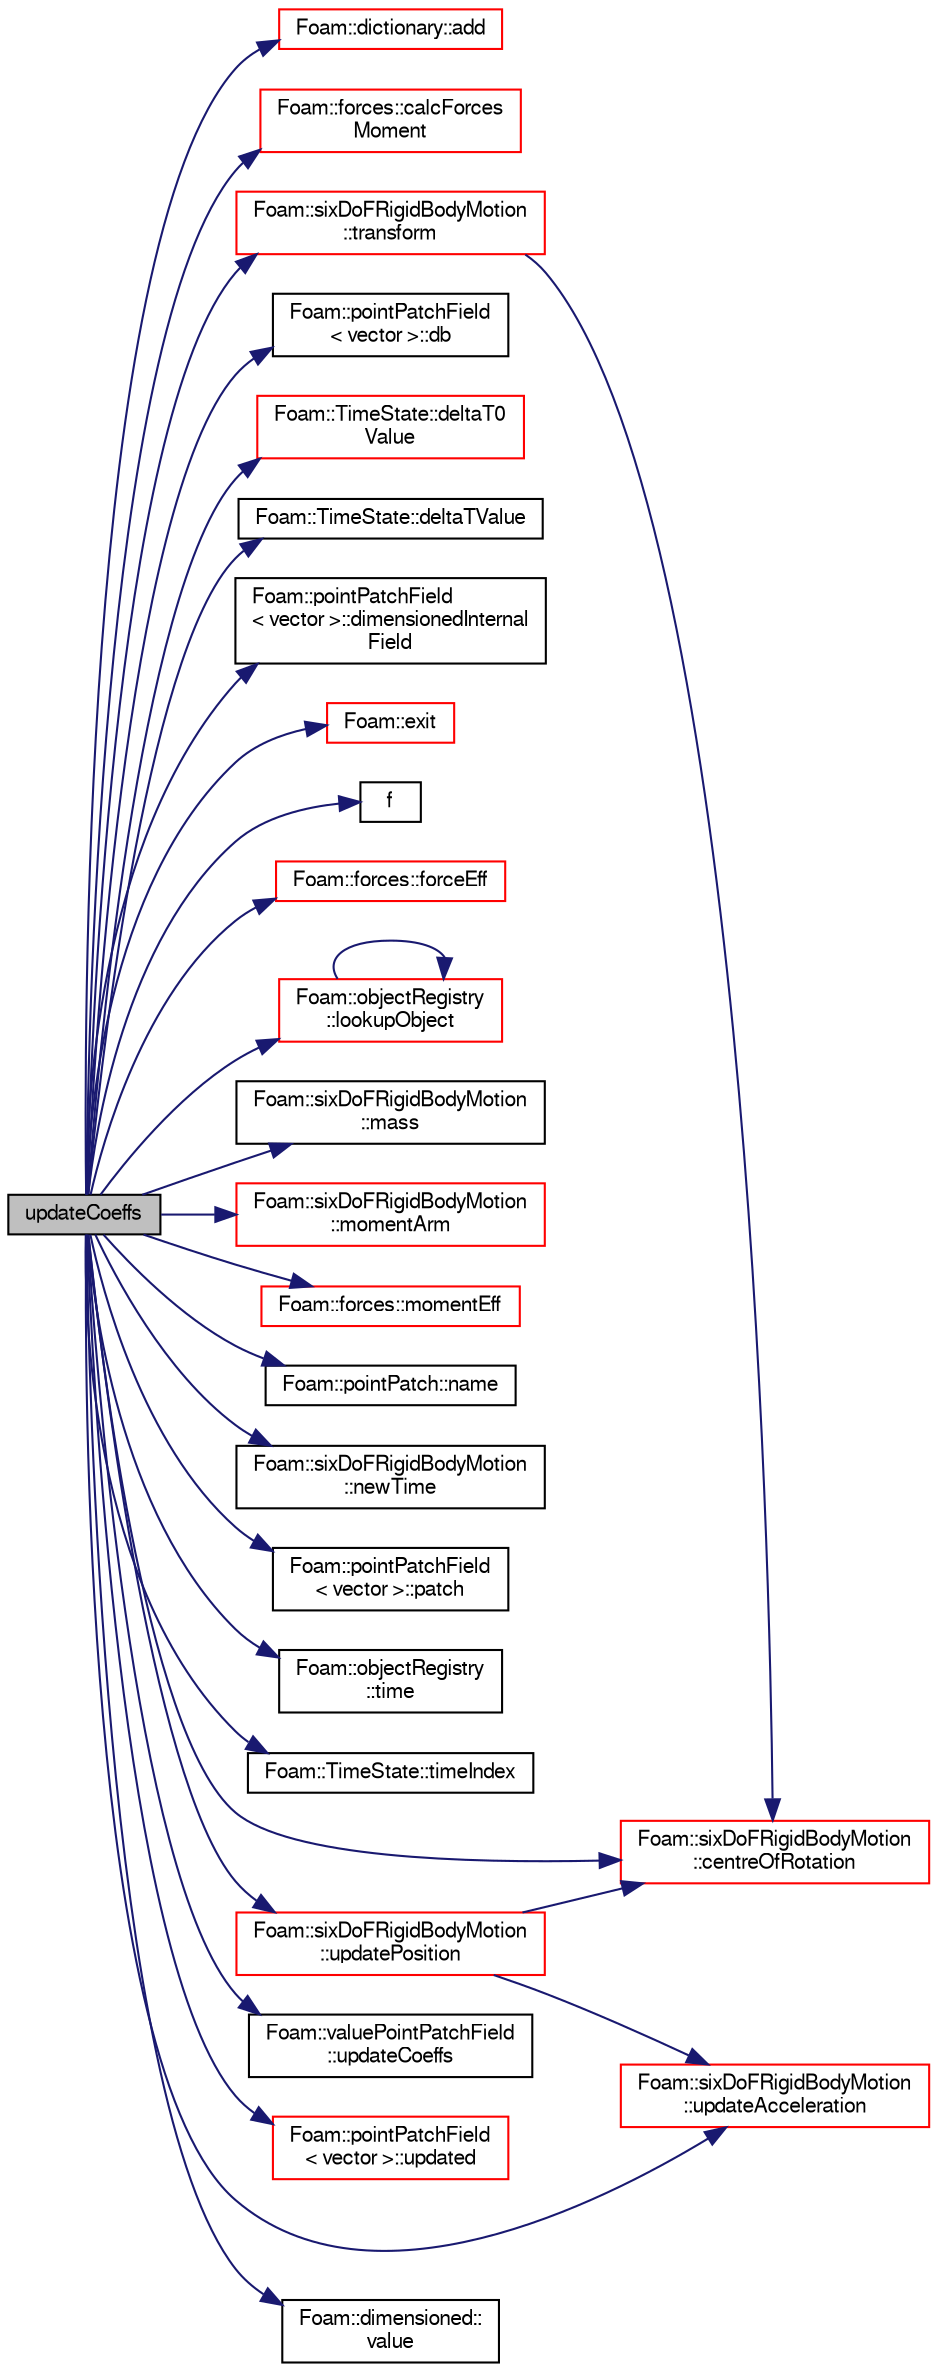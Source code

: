 digraph "updateCoeffs"
{
  bgcolor="transparent";
  edge [fontname="FreeSans",fontsize="10",labelfontname="FreeSans",labelfontsize="10"];
  node [fontname="FreeSans",fontsize="10",shape=record];
  rankdir="LR";
  Node711 [label="updateCoeffs",height=0.2,width=0.4,color="black", fillcolor="grey75", style="filled", fontcolor="black"];
  Node711 -> Node712 [color="midnightblue",fontsize="10",style="solid",fontname="FreeSans"];
  Node712 [label="Foam::dictionary::add",height=0.2,width=0.4,color="red",URL="$a26014.html#ac2ddcab42322c8d8af5e5830ab4d431b",tooltip="Add a new entry. "];
  Node711 -> Node755 [color="midnightblue",fontsize="10",style="solid",fontname="FreeSans"];
  Node755 [label="Foam::forces::calcForces\lMoment",height=0.2,width=0.4,color="red",URL="$a28830.html#a71e93fd80e1ccacbf30c602b4ea11abc",tooltip="Calculate the forces and moments. "];
  Node711 -> Node1025 [color="midnightblue",fontsize="10",style="solid",fontname="FreeSans"];
  Node1025 [label="Foam::sixDoFRigidBodyMotion\l::centreOfRotation",height=0.2,width=0.4,color="red",URL="$a29530.html#ac69bb45c63cd2a8b38afc3ea65090515",tooltip="Return the current centre of rotation. "];
  Node711 -> Node1027 [color="midnightblue",fontsize="10",style="solid",fontname="FreeSans"];
  Node1027 [label="Foam::pointPatchField\l\< vector \>::db",height=0.2,width=0.4,color="black",URL="$a22946.html#a46442a6e5b8016371802345377059b2e",tooltip="Return local objectRegistry. "];
  Node711 -> Node1028 [color="midnightblue",fontsize="10",style="solid",fontname="FreeSans"];
  Node1028 [label="Foam::TimeState::deltaT0\lValue",height=0.2,width=0.4,color="red",URL="$a26362.html#adc004d23d5821ed40388e14535a62532",tooltip="Return old time step value. "];
  Node711 -> Node904 [color="midnightblue",fontsize="10",style="solid",fontname="FreeSans"];
  Node904 [label="Foam::TimeState::deltaTValue",height=0.2,width=0.4,color="black",URL="$a26362.html#aeb7fdbc18a6f908efa70a34e5688436c",tooltip="Return time step value. "];
  Node711 -> Node1031 [color="midnightblue",fontsize="10",style="solid",fontname="FreeSans"];
  Node1031 [label="Foam::pointPatchField\l\< vector \>::dimensionedInternal\lField",height=0.2,width=0.4,color="black",URL="$a22946.html#ab736cefcc694e7c262ad4d1dabcd5e79",tooltip="Return dimensioned internal field reference. "];
  Node711 -> Node768 [color="midnightblue",fontsize="10",style="solid",fontname="FreeSans"];
  Node768 [label="Foam::exit",height=0.2,width=0.4,color="red",URL="$a21124.html#a06ca7250d8e89caf05243ec094843642"];
  Node711 -> Node827 [color="midnightblue",fontsize="10",style="solid",fontname="FreeSans"];
  Node827 [label="f",height=0.2,width=0.4,color="black",URL="$a17900.html#a888be93833ac7a23170555c69c690288"];
  Node711 -> Node1032 [color="midnightblue",fontsize="10",style="solid",fontname="FreeSans"];
  Node1032 [label="Foam::forces::forceEff",height=0.2,width=0.4,color="red",URL="$a28830.html#a748274766433812251c78e52b8e00481",tooltip="Return the total force. "];
  Node711 -> Node1034 [color="midnightblue",fontsize="10",style="solid",fontname="FreeSans"];
  Node1034 [label="Foam::objectRegistry\l::lookupObject",height=0.2,width=0.4,color="red",URL="$a26326.html#a8b49296f8410366342c524250612c2aa",tooltip="Lookup and return the object of the given Type. "];
  Node1034 -> Node1034 [color="midnightblue",fontsize="10",style="solid",fontname="FreeSans"];
  Node711 -> Node1039 [color="midnightblue",fontsize="10",style="solid",fontname="FreeSans"];
  Node1039 [label="Foam::sixDoFRigidBodyMotion\l::mass",height=0.2,width=0.4,color="black",URL="$a29530.html#a944f0a8184cc9f5f92ce6329bdcc7108",tooltip="Return the mass. "];
  Node711 -> Node1040 [color="midnightblue",fontsize="10",style="solid",fontname="FreeSans"];
  Node1040 [label="Foam::sixDoFRigidBodyMotion\l::momentArm",height=0.2,width=0.4,color="red",URL="$a29530.html#a633eb560d634443ddd5c24bf84568cff"];
  Node711 -> Node1044 [color="midnightblue",fontsize="10",style="solid",fontname="FreeSans"];
  Node1044 [label="Foam::forces::momentEff",height=0.2,width=0.4,color="red",URL="$a28830.html#a7fbf8d9ae2e1aa3868d32ad6d092b8f2",tooltip="Return the total moment. "];
  Node711 -> Node1045 [color="midnightblue",fontsize="10",style="solid",fontname="FreeSans"];
  Node1045 [label="Foam::pointPatch::name",height=0.2,width=0.4,color="black",URL="$a27326.html#a0df0bf757b1b314a4f7ce23f2167accc",tooltip="Return name. "];
  Node711 -> Node1046 [color="midnightblue",fontsize="10",style="solid",fontname="FreeSans"];
  Node1046 [label="Foam::sixDoFRigidBodyMotion\l::newTime",height=0.2,width=0.4,color="black",URL="$a29530.html#a04d144c39836bb839ad0a217f1292c6d",tooltip="Store the motion state at the beginning of the time-step. "];
  Node711 -> Node1047 [color="midnightblue",fontsize="10",style="solid",fontname="FreeSans"];
  Node1047 [label="Foam::pointPatchField\l\< vector \>::patch",height=0.2,width=0.4,color="black",URL="$a22946.html#a959f0f8f6c67e27d8400c57d718e7335",tooltip="Return patch. "];
  Node711 -> Node820 [color="midnightblue",fontsize="10",style="solid",fontname="FreeSans"];
  Node820 [label="Foam::objectRegistry\l::time",height=0.2,width=0.4,color="black",URL="$a26326.html#a0d94096809fe3376b29a2a29ca11bb18",tooltip="Return time. "];
  Node711 -> Node874 [color="midnightblue",fontsize="10",style="solid",fontname="FreeSans"];
  Node874 [label="Foam::TimeState::timeIndex",height=0.2,width=0.4,color="black",URL="$a26362.html#a3200afa488551227ca19102ca4c14048",tooltip="Return current time index. "];
  Node711 -> Node1042 [color="midnightblue",fontsize="10",style="solid",fontname="FreeSans"];
  Node1042 [label="Foam::sixDoFRigidBodyMotion\l::transform",height=0.2,width=0.4,color="red",URL="$a29530.html#a538a8aa596e3b9cc2a16563d338bf3e9",tooltip="Transform the given initial state point by the current motion. "];
  Node1042 -> Node1025 [color="midnightblue",fontsize="10",style="solid",fontname="FreeSans"];
  Node711 -> Node1048 [color="midnightblue",fontsize="10",style="solid",fontname="FreeSans"];
  Node1048 [label="Foam::sixDoFRigidBodyMotion\l::updateAcceleration",height=0.2,width=0.4,color="red",URL="$a29530.html#a48e7b0a80138d8bc4ee29df4c5505cfa",tooltip="Second leapfrog velocity adjust part. "];
  Node711 -> Node1053 [color="midnightblue",fontsize="10",style="solid",fontname="FreeSans"];
  Node1053 [label="Foam::valuePointPatchField\l::updateCoeffs",height=0.2,width=0.4,color="black",URL="$a26574.html#a7e24eafac629d3733181cd942d4c902f",tooltip="Update the coefficients associated with the patch field. "];
  Node711 -> Node1054 [color="midnightblue",fontsize="10",style="solid",fontname="FreeSans"];
  Node1054 [label="Foam::pointPatchField\l\< vector \>::updated",height=0.2,width=0.4,color="red",URL="$a22946.html#adb515d6ca9be66613efaaeb72c9709db",tooltip="Return true if the boundary condition has already been updated. "];
  Node711 -> Node1059 [color="midnightblue",fontsize="10",style="solid",fontname="FreeSans"];
  Node1059 [label="Foam::sixDoFRigidBodyMotion\l::updatePosition",height=0.2,width=0.4,color="red",URL="$a29530.html#a566a8e50dd66f7359a4fe8010cf29e23",tooltip="First leapfrog velocity adjust and motion part, required. "];
  Node1059 -> Node1025 [color="midnightblue",fontsize="10",style="solid",fontname="FreeSans"];
  Node1059 -> Node1048 [color="midnightblue",fontsize="10",style="solid",fontname="FreeSans"];
  Node711 -> Node938 [color="midnightblue",fontsize="10",style="solid",fontname="FreeSans"];
  Node938 [label="Foam::dimensioned::\lvalue",height=0.2,width=0.4,color="black",URL="$a26366.html#a7948200a26c85fc3a83ffa510a91d668",tooltip="Return const reference to value. "];
}
